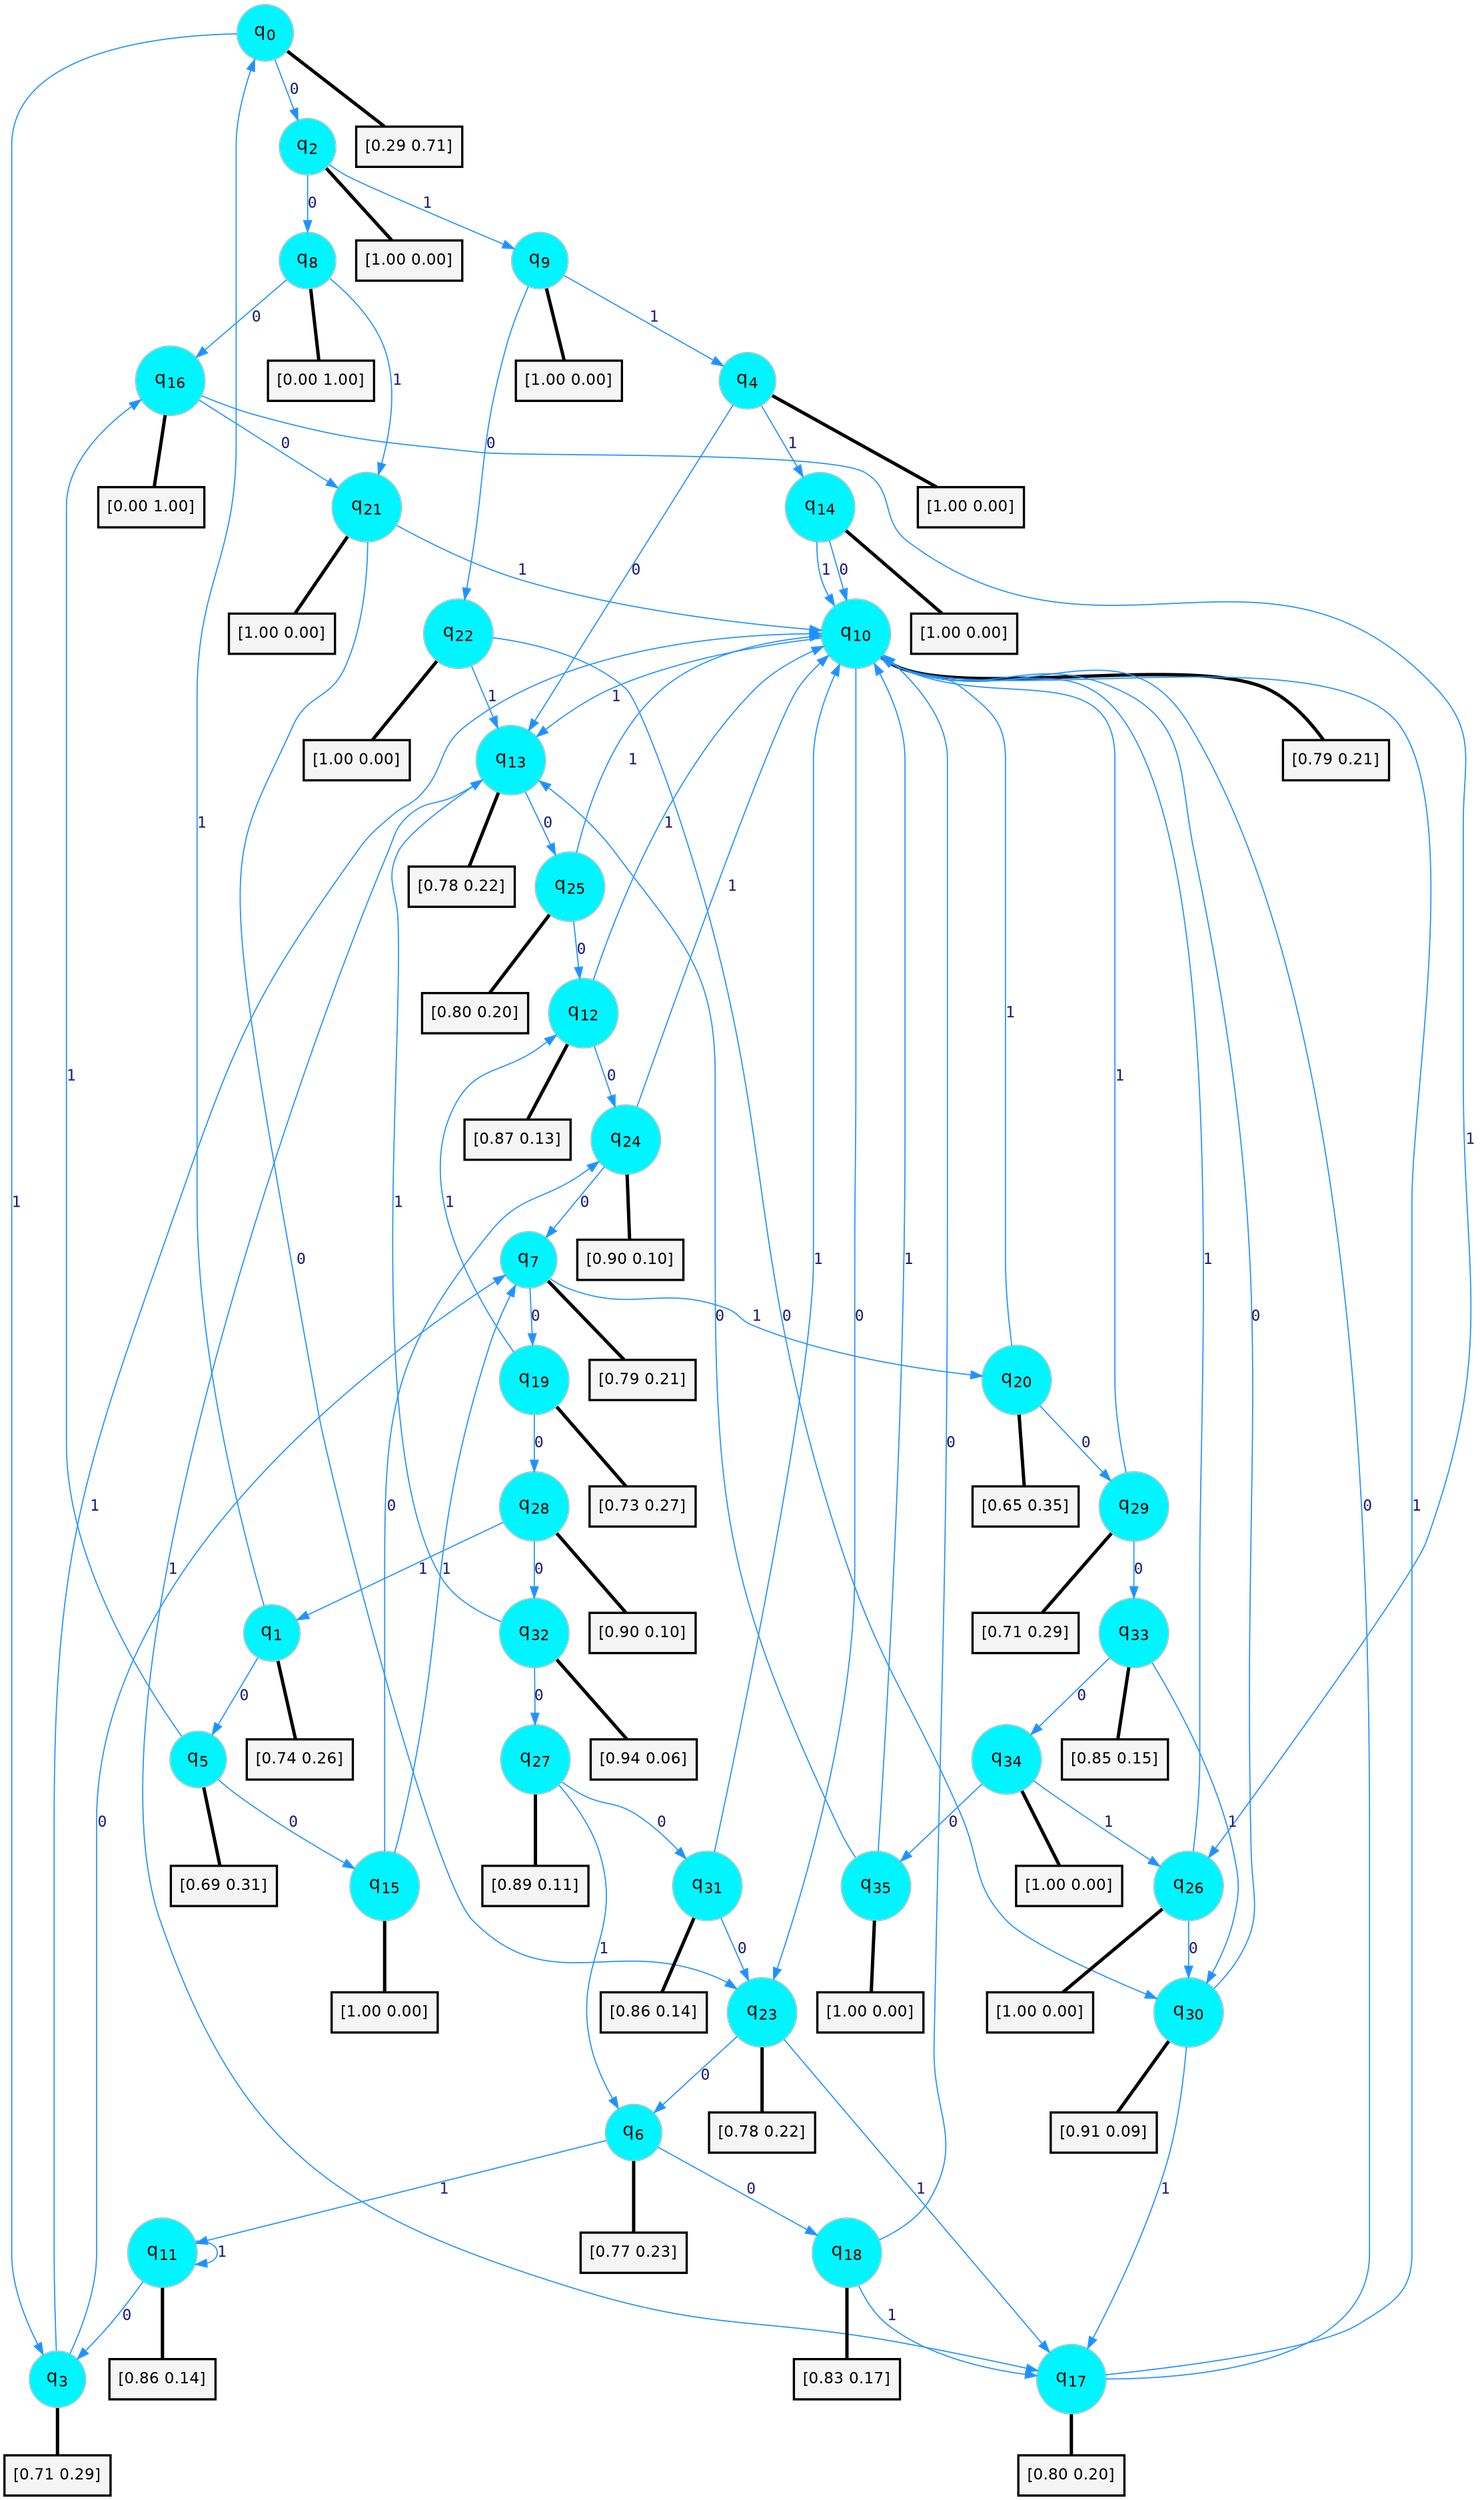 digraph G {
graph [
bgcolor=transparent, dpi=300, rankdir=TD, size="40,25"];
node [
color=gray, fillcolor=turquoise1, fontcolor=black, fontname=Helvetica, fontsize=16, fontweight=bold, shape=circle, style=filled];
edge [
arrowsize=1, color=dodgerblue1, fontcolor=midnightblue, fontname=courier, fontweight=bold, penwidth=1, style=solid, weight=20];
0[label=<q<SUB>0</SUB>>];
1[label=<q<SUB>1</SUB>>];
2[label=<q<SUB>2</SUB>>];
3[label=<q<SUB>3</SUB>>];
4[label=<q<SUB>4</SUB>>];
5[label=<q<SUB>5</SUB>>];
6[label=<q<SUB>6</SUB>>];
7[label=<q<SUB>7</SUB>>];
8[label=<q<SUB>8</SUB>>];
9[label=<q<SUB>9</SUB>>];
10[label=<q<SUB>10</SUB>>];
11[label=<q<SUB>11</SUB>>];
12[label=<q<SUB>12</SUB>>];
13[label=<q<SUB>13</SUB>>];
14[label=<q<SUB>14</SUB>>];
15[label=<q<SUB>15</SUB>>];
16[label=<q<SUB>16</SUB>>];
17[label=<q<SUB>17</SUB>>];
18[label=<q<SUB>18</SUB>>];
19[label=<q<SUB>19</SUB>>];
20[label=<q<SUB>20</SUB>>];
21[label=<q<SUB>21</SUB>>];
22[label=<q<SUB>22</SUB>>];
23[label=<q<SUB>23</SUB>>];
24[label=<q<SUB>24</SUB>>];
25[label=<q<SUB>25</SUB>>];
26[label=<q<SUB>26</SUB>>];
27[label=<q<SUB>27</SUB>>];
28[label=<q<SUB>28</SUB>>];
29[label=<q<SUB>29</SUB>>];
30[label=<q<SUB>30</SUB>>];
31[label=<q<SUB>31</SUB>>];
32[label=<q<SUB>32</SUB>>];
33[label=<q<SUB>33</SUB>>];
34[label=<q<SUB>34</SUB>>];
35[label=<q<SUB>35</SUB>>];
36[label="[0.29 0.71]", shape=box,fontcolor=black, fontname=Helvetica, fontsize=14, penwidth=2, fillcolor=whitesmoke,color=black];
37[label="[0.74 0.26]", shape=box,fontcolor=black, fontname=Helvetica, fontsize=14, penwidth=2, fillcolor=whitesmoke,color=black];
38[label="[1.00 0.00]", shape=box,fontcolor=black, fontname=Helvetica, fontsize=14, penwidth=2, fillcolor=whitesmoke,color=black];
39[label="[0.71 0.29]", shape=box,fontcolor=black, fontname=Helvetica, fontsize=14, penwidth=2, fillcolor=whitesmoke,color=black];
40[label="[1.00 0.00]", shape=box,fontcolor=black, fontname=Helvetica, fontsize=14, penwidth=2, fillcolor=whitesmoke,color=black];
41[label="[0.69 0.31]", shape=box,fontcolor=black, fontname=Helvetica, fontsize=14, penwidth=2, fillcolor=whitesmoke,color=black];
42[label="[0.77 0.23]", shape=box,fontcolor=black, fontname=Helvetica, fontsize=14, penwidth=2, fillcolor=whitesmoke,color=black];
43[label="[0.79 0.21]", shape=box,fontcolor=black, fontname=Helvetica, fontsize=14, penwidth=2, fillcolor=whitesmoke,color=black];
44[label="[0.00 1.00]", shape=box,fontcolor=black, fontname=Helvetica, fontsize=14, penwidth=2, fillcolor=whitesmoke,color=black];
45[label="[1.00 0.00]", shape=box,fontcolor=black, fontname=Helvetica, fontsize=14, penwidth=2, fillcolor=whitesmoke,color=black];
46[label="[0.79 0.21]", shape=box,fontcolor=black, fontname=Helvetica, fontsize=14, penwidth=2, fillcolor=whitesmoke,color=black];
47[label="[0.86 0.14]", shape=box,fontcolor=black, fontname=Helvetica, fontsize=14, penwidth=2, fillcolor=whitesmoke,color=black];
48[label="[0.87 0.13]", shape=box,fontcolor=black, fontname=Helvetica, fontsize=14, penwidth=2, fillcolor=whitesmoke,color=black];
49[label="[0.78 0.22]", shape=box,fontcolor=black, fontname=Helvetica, fontsize=14, penwidth=2, fillcolor=whitesmoke,color=black];
50[label="[1.00 0.00]", shape=box,fontcolor=black, fontname=Helvetica, fontsize=14, penwidth=2, fillcolor=whitesmoke,color=black];
51[label="[1.00 0.00]", shape=box,fontcolor=black, fontname=Helvetica, fontsize=14, penwidth=2, fillcolor=whitesmoke,color=black];
52[label="[0.00 1.00]", shape=box,fontcolor=black, fontname=Helvetica, fontsize=14, penwidth=2, fillcolor=whitesmoke,color=black];
53[label="[0.80 0.20]", shape=box,fontcolor=black, fontname=Helvetica, fontsize=14, penwidth=2, fillcolor=whitesmoke,color=black];
54[label="[0.83 0.17]", shape=box,fontcolor=black, fontname=Helvetica, fontsize=14, penwidth=2, fillcolor=whitesmoke,color=black];
55[label="[0.73 0.27]", shape=box,fontcolor=black, fontname=Helvetica, fontsize=14, penwidth=2, fillcolor=whitesmoke,color=black];
56[label="[0.65 0.35]", shape=box,fontcolor=black, fontname=Helvetica, fontsize=14, penwidth=2, fillcolor=whitesmoke,color=black];
57[label="[1.00 0.00]", shape=box,fontcolor=black, fontname=Helvetica, fontsize=14, penwidth=2, fillcolor=whitesmoke,color=black];
58[label="[1.00 0.00]", shape=box,fontcolor=black, fontname=Helvetica, fontsize=14, penwidth=2, fillcolor=whitesmoke,color=black];
59[label="[0.78 0.22]", shape=box,fontcolor=black, fontname=Helvetica, fontsize=14, penwidth=2, fillcolor=whitesmoke,color=black];
60[label="[0.90 0.10]", shape=box,fontcolor=black, fontname=Helvetica, fontsize=14, penwidth=2, fillcolor=whitesmoke,color=black];
61[label="[0.80 0.20]", shape=box,fontcolor=black, fontname=Helvetica, fontsize=14, penwidth=2, fillcolor=whitesmoke,color=black];
62[label="[1.00 0.00]", shape=box,fontcolor=black, fontname=Helvetica, fontsize=14, penwidth=2, fillcolor=whitesmoke,color=black];
63[label="[0.89 0.11]", shape=box,fontcolor=black, fontname=Helvetica, fontsize=14, penwidth=2, fillcolor=whitesmoke,color=black];
64[label="[0.90 0.10]", shape=box,fontcolor=black, fontname=Helvetica, fontsize=14, penwidth=2, fillcolor=whitesmoke,color=black];
65[label="[0.71 0.29]", shape=box,fontcolor=black, fontname=Helvetica, fontsize=14, penwidth=2, fillcolor=whitesmoke,color=black];
66[label="[0.91 0.09]", shape=box,fontcolor=black, fontname=Helvetica, fontsize=14, penwidth=2, fillcolor=whitesmoke,color=black];
67[label="[0.86 0.14]", shape=box,fontcolor=black, fontname=Helvetica, fontsize=14, penwidth=2, fillcolor=whitesmoke,color=black];
68[label="[0.94 0.06]", shape=box,fontcolor=black, fontname=Helvetica, fontsize=14, penwidth=2, fillcolor=whitesmoke,color=black];
69[label="[0.85 0.15]", shape=box,fontcolor=black, fontname=Helvetica, fontsize=14, penwidth=2, fillcolor=whitesmoke,color=black];
70[label="[1.00 0.00]", shape=box,fontcolor=black, fontname=Helvetica, fontsize=14, penwidth=2, fillcolor=whitesmoke,color=black];
71[label="[1.00 0.00]", shape=box,fontcolor=black, fontname=Helvetica, fontsize=14, penwidth=2, fillcolor=whitesmoke,color=black];
0->2 [label=0];
0->3 [label=1];
0->36 [arrowhead=none, penwidth=3,color=black];
1->5 [label=0];
1->0 [label=1];
1->37 [arrowhead=none, penwidth=3,color=black];
2->8 [label=0];
2->9 [label=1];
2->38 [arrowhead=none, penwidth=3,color=black];
3->7 [label=0];
3->10 [label=1];
3->39 [arrowhead=none, penwidth=3,color=black];
4->13 [label=0];
4->14 [label=1];
4->40 [arrowhead=none, penwidth=3,color=black];
5->15 [label=0];
5->16 [label=1];
5->41 [arrowhead=none, penwidth=3,color=black];
6->18 [label=0];
6->11 [label=1];
6->42 [arrowhead=none, penwidth=3,color=black];
7->19 [label=0];
7->20 [label=1];
7->43 [arrowhead=none, penwidth=3,color=black];
8->16 [label=0];
8->21 [label=1];
8->44 [arrowhead=none, penwidth=3,color=black];
9->22 [label=0];
9->4 [label=1];
9->45 [arrowhead=none, penwidth=3,color=black];
10->23 [label=0];
10->13 [label=1];
10->46 [arrowhead=none, penwidth=3,color=black];
11->3 [label=0];
11->11 [label=1];
11->47 [arrowhead=none, penwidth=3,color=black];
12->24 [label=0];
12->10 [label=1];
12->48 [arrowhead=none, penwidth=3,color=black];
13->25 [label=0];
13->17 [label=1];
13->49 [arrowhead=none, penwidth=3,color=black];
14->10 [label=0];
14->10 [label=1];
14->50 [arrowhead=none, penwidth=3,color=black];
15->24 [label=0];
15->7 [label=1];
15->51 [arrowhead=none, penwidth=3,color=black];
16->21 [label=0];
16->26 [label=1];
16->52 [arrowhead=none, penwidth=3,color=black];
17->10 [label=0];
17->10 [label=1];
17->53 [arrowhead=none, penwidth=3,color=black];
18->10 [label=0];
18->17 [label=1];
18->54 [arrowhead=none, penwidth=3,color=black];
19->28 [label=0];
19->12 [label=1];
19->55 [arrowhead=none, penwidth=3,color=black];
20->29 [label=0];
20->10 [label=1];
20->56 [arrowhead=none, penwidth=3,color=black];
21->23 [label=0];
21->10 [label=1];
21->57 [arrowhead=none, penwidth=3,color=black];
22->30 [label=0];
22->13 [label=1];
22->58 [arrowhead=none, penwidth=3,color=black];
23->6 [label=0];
23->17 [label=1];
23->59 [arrowhead=none, penwidth=3,color=black];
24->7 [label=0];
24->10 [label=1];
24->60 [arrowhead=none, penwidth=3,color=black];
25->12 [label=0];
25->10 [label=1];
25->61 [arrowhead=none, penwidth=3,color=black];
26->30 [label=0];
26->10 [label=1];
26->62 [arrowhead=none, penwidth=3,color=black];
27->31 [label=0];
27->6 [label=1];
27->63 [arrowhead=none, penwidth=3,color=black];
28->32 [label=0];
28->1 [label=1];
28->64 [arrowhead=none, penwidth=3,color=black];
29->33 [label=0];
29->10 [label=1];
29->65 [arrowhead=none, penwidth=3,color=black];
30->10 [label=0];
30->17 [label=1];
30->66 [arrowhead=none, penwidth=3,color=black];
31->23 [label=0];
31->10 [label=1];
31->67 [arrowhead=none, penwidth=3,color=black];
32->27 [label=0];
32->13 [label=1];
32->68 [arrowhead=none, penwidth=3,color=black];
33->34 [label=0];
33->30 [label=1];
33->69 [arrowhead=none, penwidth=3,color=black];
34->35 [label=0];
34->26 [label=1];
34->70 [arrowhead=none, penwidth=3,color=black];
35->13 [label=0];
35->10 [label=1];
35->71 [arrowhead=none, penwidth=3,color=black];
}

